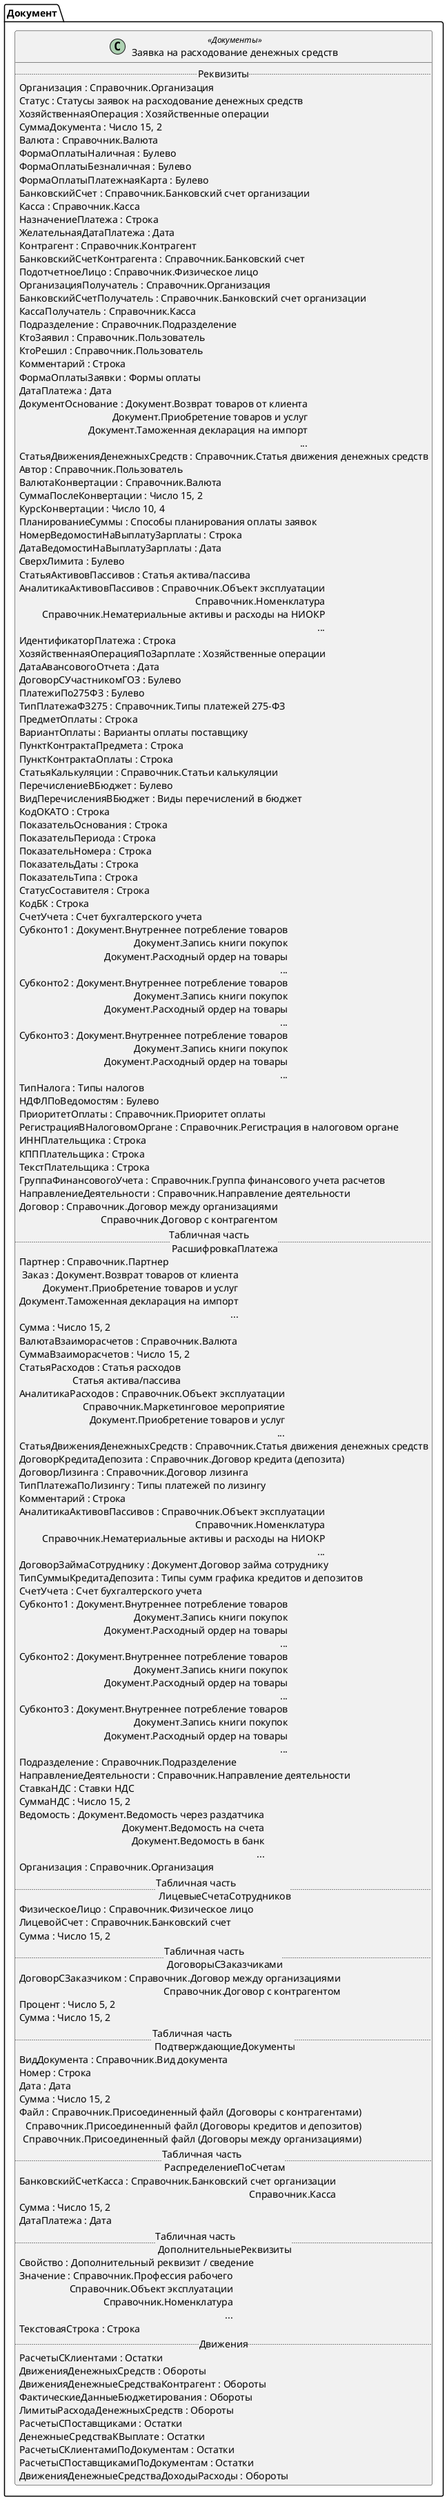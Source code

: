 ﻿@startuml ЗаявкаНаРасходованиеДенежныхСредств
'!include templates.wsd
'..\include templates.wsd
class Документ.ЗаявкаНаРасходованиеДенежныхСредств as "Заявка на расходование денежных средств" <<Документы>>
{
..Реквизиты..
Организация : Справочник.Организация
Статус : Статусы заявок на расходование денежных средств
ХозяйственнаяОперация : Хозяйственные операции
СуммаДокумента : Число 15, 2
Валюта : Справочник.Валюта
ФормаОплатыНаличная : Булево
ФормаОплатыБезналичная : Булево
ФормаОплатыПлатежнаяКарта : Булево
БанковскийСчет : Справочник.Банковский счет организации
Касса : Справочник.Касса
НазначениеПлатежа : Строка
ЖелательнаяДатаПлатежа : Дата
Контрагент : Справочник.Контрагент
БанковскийСчетКонтрагента : Справочник.Банковский счет
ПодотчетноеЛицо : Справочник.Физическое лицо
ОрганизацияПолучатель : Справочник.Организация
БанковскийСчетПолучатель : Справочник.Банковский счет организации
КассаПолучатель : Справочник.Касса
Подразделение : Справочник.Подразделение
КтоЗаявил : Справочник.Пользователь
КтоРешил : Справочник.Пользователь
Комментарий : Строка
ФормаОплатыЗаявки : Формы оплаты
ДатаПлатежа : Дата
ДокументОснование : Документ.Возврат товаров от клиента\rДокумент.Приобретение товаров и услуг\rДокумент.Таможенная декларация на импорт\r...
СтатьяДвиженияДенежныхСредств : Справочник.Статья движения денежных средств
Автор : Справочник.Пользователь
ВалютаКонвертации : Справочник.Валюта
СуммаПослеКонвертации : Число 15, 2
КурсКонвертации : Число 10, 4
ПланированиеСуммы : Способы планирования оплаты заявок
НомерВедомостиНаВыплатуЗарплаты : Строка
ДатаВедомостиНаВыплатуЗарплаты : Дата
СверхЛимита : Булево
СтатьяАктивовПассивов : Статья актива/пассива
АналитикаАктивовПассивов : Справочник.Объект эксплуатации\rСправочник.Номенклатура\rСправочник.Нематериальные активы и расходы на НИОКР\r...
ИдентификаторПлатежа : Строка
ХозяйственнаяОперацияПоЗарплате : Хозяйственные операции
ДатаАвансовогоОтчета : Дата
ДоговорСУчастникомГОЗ : Булево
ПлатежиПо275ФЗ : Булево
ТипПлатежаФЗ275 : Справочник.Типы платежей 275-ФЗ
ПредметОплаты : Строка
ВариантОплаты : Варианты оплаты поставщику
ПунктКонтрактаПредмета : Строка
ПунктКонтрактаОплаты : Строка
СтатьяКалькуляции : Справочник.Статьи калькуляции
ПеречислениеВБюджет : Булево
ВидПеречисленияВБюджет : Виды перечислений в бюджет
КодОКАТО : Строка
ПоказательОснования : Строка
ПоказательПериода : Строка
ПоказательНомера : Строка
ПоказательДаты : Строка
ПоказательТипа : Строка
СтатусСоставителя : Строка
КодБК : Строка
СчетУчета : Счет бухгалтерского учета
Субконто1 : Документ.Внутреннее потребление товаров\rДокумент.Запись книги покупок\rДокумент.Расходный ордер на товары\r...
Субконто2 : Документ.Внутреннее потребление товаров\rДокумент.Запись книги покупок\rДокумент.Расходный ордер на товары\r...
Субконто3 : Документ.Внутреннее потребление товаров\rДокумент.Запись книги покупок\rДокумент.Расходный ордер на товары\r...
ТипНалога : Типы налогов
НДФЛПоВедомостям : Булево
ПриоритетОплаты : Справочник.Приоритет оплаты
РегистрацияВНалоговомОргане : Справочник.Регистрация в налоговом органе
ИННПлательщика : Строка
КПППлательщика : Строка
ТекстПлательщика : Строка
ГруппаФинансовогоУчета : Справочник.Группа финансового учета расчетов
НаправлениеДеятельности : Справочник.Направление деятельности
Договор : Справочник.Договор между организациями\rСправочник.Договор с контрагентом
..Табличная часть \n РасшифровкаПлатежа..
Партнер : Справочник.Партнер
Заказ : Документ.Возврат товаров от клиента\rДокумент.Приобретение товаров и услуг\rДокумент.Таможенная декларация на импорт\r...
Сумма : Число 15, 2
ВалютаВзаиморасчетов : Справочник.Валюта
СуммаВзаиморасчетов : Число 15, 2
СтатьяРасходов : Статья расходов\rСтатья актива/пассива
АналитикаРасходов : Справочник.Объект эксплуатации\rСправочник.Маркетинговое мероприятие\rДокумент.Приобретение товаров и услуг\r...
СтатьяДвиженияДенежныхСредств : Справочник.Статья движения денежных средств
ДоговорКредитаДепозита : Справочник.Договор кредита (депозита)
ДоговорЛизинга : Справочник.Договор лизинга
ТипПлатежаПоЛизингу : Типы платежей по лизингу
Комментарий : Строка
АналитикаАктивовПассивов : Справочник.Объект эксплуатации\rСправочник.Номенклатура\rСправочник.Нематериальные активы и расходы на НИОКР\r...
ДоговорЗаймаСотруднику : Документ.Договор займа сотруднику
ТипСуммыКредитаДепозита : Типы сумм графика кредитов и депозитов
СчетУчета : Счет бухгалтерского учета
Субконто1 : Документ.Внутреннее потребление товаров\rДокумент.Запись книги покупок\rДокумент.Расходный ордер на товары\r...
Субконто2 : Документ.Внутреннее потребление товаров\rДокумент.Запись книги покупок\rДокумент.Расходный ордер на товары\r...
Субконто3 : Документ.Внутреннее потребление товаров\rДокумент.Запись книги покупок\rДокумент.Расходный ордер на товары\r...
Подразделение : Справочник.Подразделение
НаправлениеДеятельности : Справочник.Направление деятельности
СтавкаНДС : Ставки НДС
СуммаНДС : Число 15, 2
Ведомость : Документ.Ведомость через раздатчика\rДокумент.Ведомость на счета\rДокумент.Ведомость в банк\r...
Организация : Справочник.Организация
..Табличная часть \n ЛицевыеСчетаСотрудников..
ФизическоеЛицо : Справочник.Физическое лицо
ЛицевойСчет : Справочник.Банковский счет
Сумма : Число 15, 2
..Табличная часть \n ДоговорыСЗаказчиками..
ДоговорСЗаказчиком : Справочник.Договор между организациями\rСправочник.Договор с контрагентом
Процент : Число 5, 2
Сумма : Число 15, 2
..Табличная часть \n ПодтверждающиеДокументы..
ВидДокумента : Справочник.Вид документа
Номер : Строка
Дата : Дата
Сумма : Число 15, 2
Файл : Справочник.Присоединенный файл (Договоры с контрагентами)\rСправочник.Присоединенный файл (Договоры кредитов и депозитов)\rСправочник.Присоединенный файл (Договоры между организациями)
..Табличная часть \n РаспределениеПоСчетам..
БанковскийСчетКасса : Справочник.Банковский счет организации\rСправочник.Касса
Сумма : Число 15, 2
ДатаПлатежа : Дата
..Табличная часть \n ДополнительныеРеквизиты..
Свойство : Дополнительный реквизит / сведение
Значение : Справочник.Профессия рабочего\rСправочник.Объект эксплуатации\rСправочник.Номенклатура\r...
ТекстоваяСтрока : Строка
..Движения..
РасчетыСКлиентами : Остатки
ДвиженияДенежныхСредств : Обороты
ДвиженияДенежныеСредстваКонтрагент : Обороты
ФактическиеДанныеБюджетирования : Обороты
ЛимитыРасходаДенежныхСредств : Обороты
РасчетыСПоставщиками : Остатки
ДенежныеСредстваКВыплате : Остатки
РасчетыСКлиентамиПоДокументам : Остатки
РасчетыСПоставщикамиПоДокументам : Остатки
ДвиженияДенежныеСредстваДоходыРасходы : Обороты
}
@enduml
